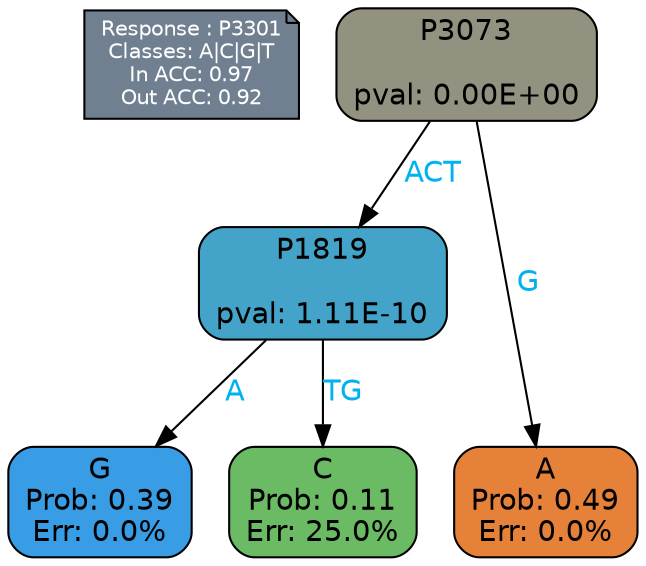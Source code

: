 digraph Tree {
node [shape=box, style="filled, rounded", color="black", fontname=helvetica] ;
graph [ranksep=equally, splines=polylines, bgcolor=transparent, dpi=600] ;
edge [fontname=helvetica] ;
LEGEND [label="Response : P3301
Classes: A|C|G|T
In ACC: 0.97
Out ACC: 0.92
",shape=note,align=left,style=filled,fillcolor="slategray",fontcolor="white",fontsize=10];1 [label="P3073

pval: 0.00E+00", fillcolor="#939281"] ;
2 [label="P1819

pval: 1.11E-10", fillcolor="#44a3c8"] ;
3 [label="G
Prob: 0.39
Err: 0.0%", fillcolor="#399de5"] ;
4 [label="C
Prob: 0.11
Err: 25.0%", fillcolor="#6bba64"] ;
5 [label="A
Prob: 0.49
Err: 0.0%", fillcolor="#e58139"] ;
1 -> 2 [label="ACT",fontcolor=deepskyblue2] ;
1 -> 5 [label="G",fontcolor=deepskyblue2] ;
2 -> 3 [label="A",fontcolor=deepskyblue2] ;
2 -> 4 [label="TG",fontcolor=deepskyblue2] ;
{rank = same; 3;4;5;}{rank = same; LEGEND;1;}}